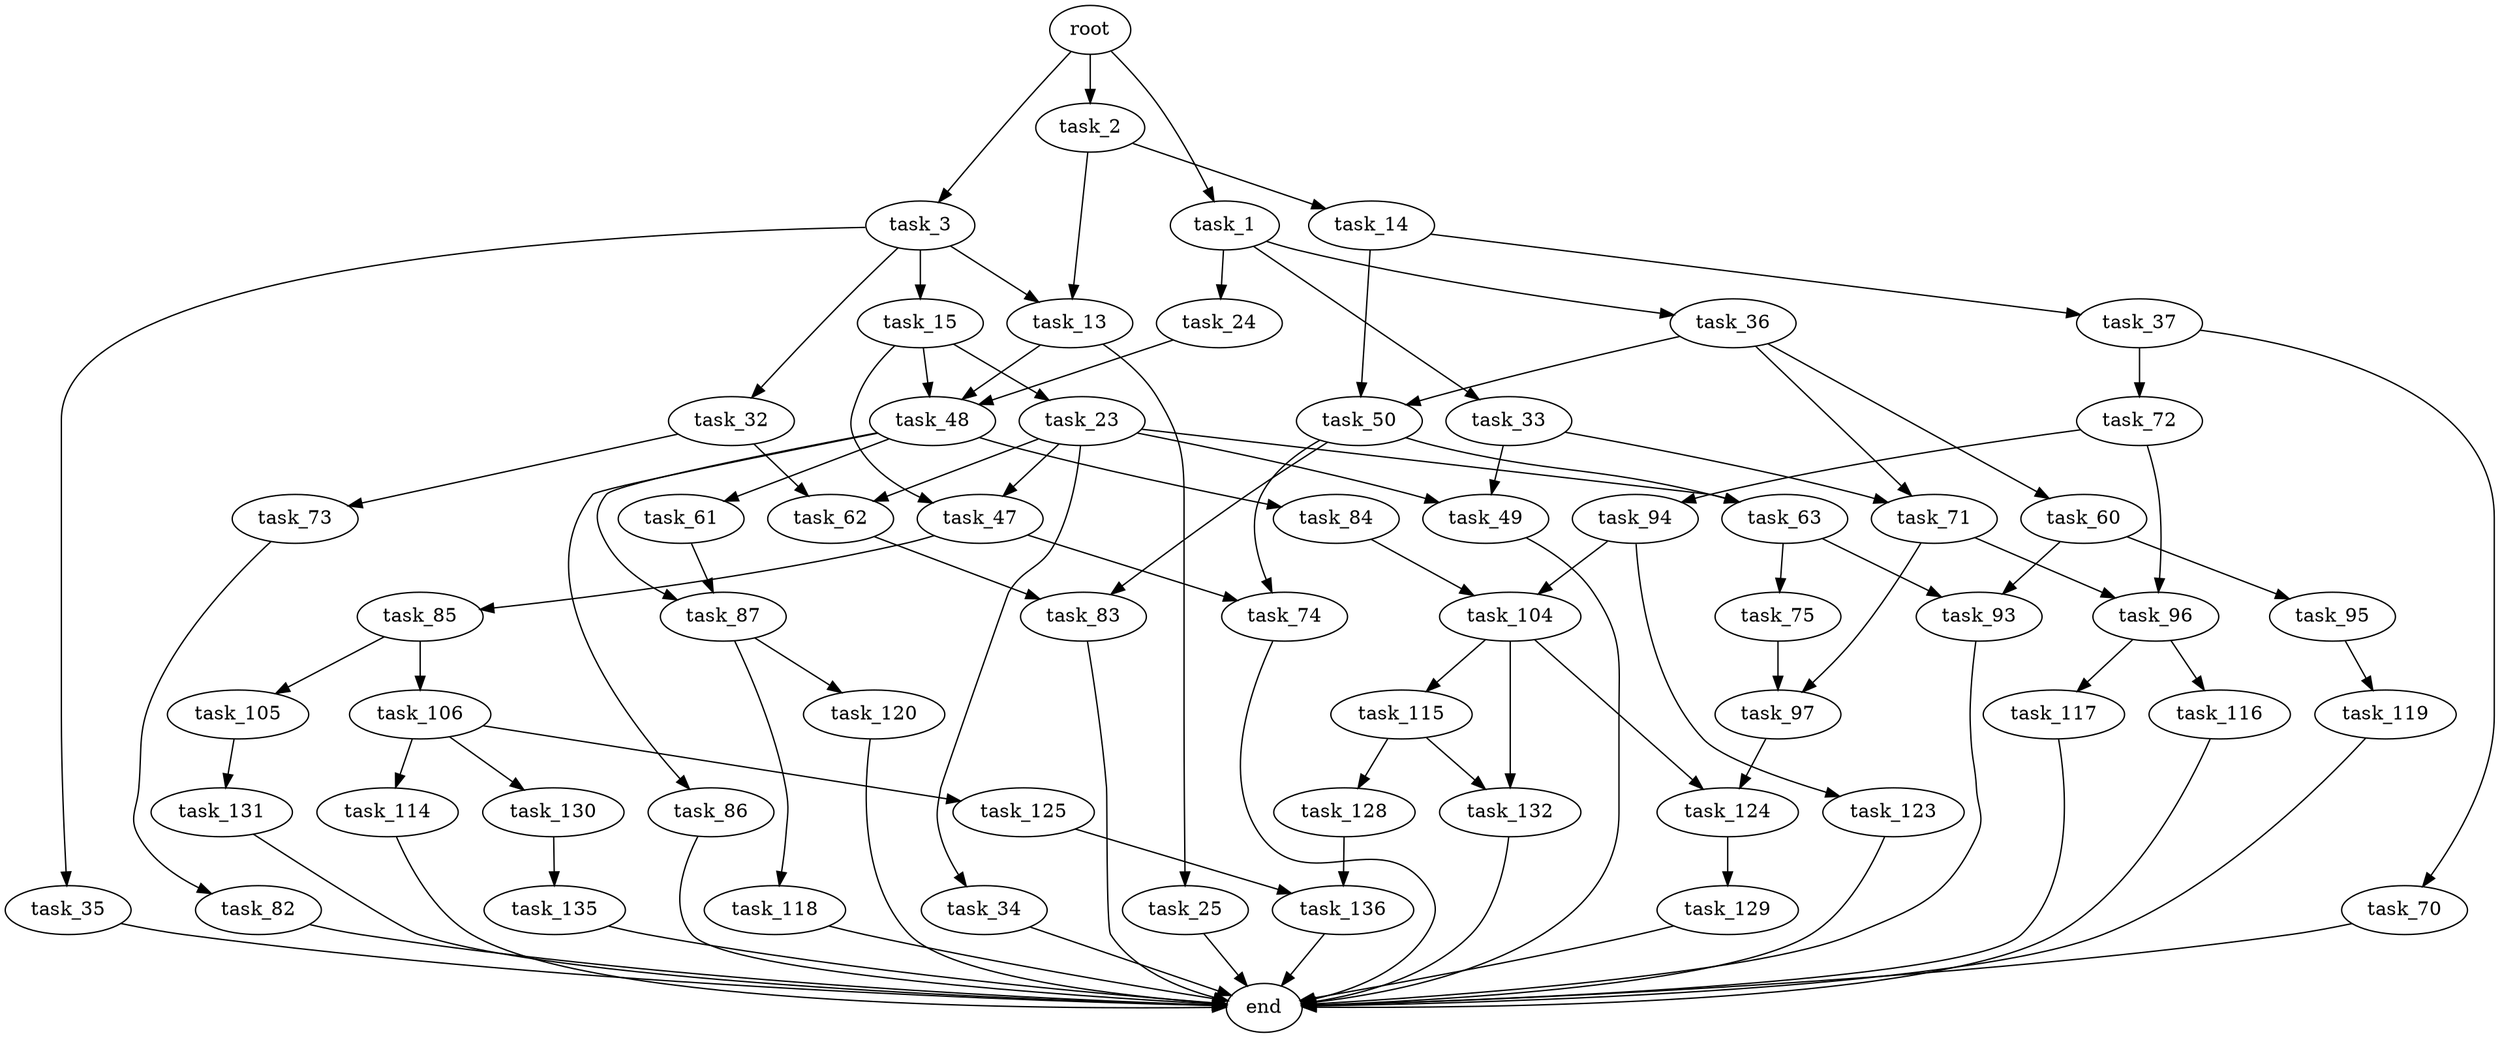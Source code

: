 digraph G {
  root [size="0.000000"];
  task_1 [size="1073741824000.000000"];
  task_2 [size="231928233984.000000"];
  task_3 [size="7231847375.000000"];
  task_24 [size="68719476736.000000"];
  task_33 [size="2021877058.000000"];
  task_36 [size="10785340548.000000"];
  task_13 [size="1073741824000.000000"];
  task_14 [size="556972516539.000000"];
  task_15 [size="134217728000.000000"];
  task_32 [size="782757789696.000000"];
  task_35 [size="28991029248.000000"];
  task_25 [size="472194428867.000000"];
  task_48 [size="11544627769.000000"];
  task_37 [size="233260604344.000000"];
  task_50 [size="231928233984.000000"];
  task_23 [size="8589934592.000000"];
  task_47 [size="1073741824000.000000"];
  task_34 [size="4779641977.000000"];
  task_49 [size="300479753670.000000"];
  task_62 [size="782757789696.000000"];
  task_63 [size="13655406216.000000"];
  end [size="0.000000"];
  task_73 [size="782757789696.000000"];
  task_71 [size="106278647095.000000"];
  task_60 [size="563218300252.000000"];
  task_70 [size="8589934592.000000"];
  task_72 [size="47510773226.000000"];
  task_74 [size="1073741824000.000000"];
  task_85 [size="1938267282.000000"];
  task_61 [size="17261024582.000000"];
  task_84 [size="64992638617.000000"];
  task_86 [size="1073741824000.000000"];
  task_87 [size="13430852216.000000"];
  task_83 [size="484519315467.000000"];
  task_93 [size="3749802527.000000"];
  task_95 [size="263372774337.000000"];
  task_75 [size="549755813888.000000"];
  task_96 [size="50491838671.000000"];
  task_97 [size="10536111049.000000"];
  task_94 [size="10835804422.000000"];
  task_82 [size="368293445632.000000"];
  task_104 [size="231928233984.000000"];
  task_105 [size="3655336299.000000"];
  task_106 [size="212189159468.000000"];
  task_118 [size="42917165819.000000"];
  task_120 [size="549755813888.000000"];
  task_123 [size="1493856259.000000"];
  task_119 [size="8589934592.000000"];
  task_116 [size="1858438443.000000"];
  task_117 [size="368293445632.000000"];
  task_124 [size="7063947252.000000"];
  task_115 [size="1073741824000.000000"];
  task_132 [size="17511537717.000000"];
  task_131 [size="231928233984.000000"];
  task_114 [size="28991029248.000000"];
  task_125 [size="7669602414.000000"];
  task_130 [size="231928233984.000000"];
  task_128 [size="306822067888.000000"];
  task_129 [size="132622934548.000000"];
  task_136 [size="201124372011.000000"];
  task_135 [size="132947982919.000000"];

  root -> task_1 [size="1.000000"];
  root -> task_2 [size="1.000000"];
  root -> task_3 [size="1.000000"];
  task_1 -> task_24 [size="838860800.000000"];
  task_1 -> task_33 [size="838860800.000000"];
  task_1 -> task_36 [size="838860800.000000"];
  task_2 -> task_13 [size="301989888.000000"];
  task_2 -> task_14 [size="301989888.000000"];
  task_3 -> task_13 [size="411041792.000000"];
  task_3 -> task_15 [size="411041792.000000"];
  task_3 -> task_32 [size="411041792.000000"];
  task_3 -> task_35 [size="411041792.000000"];
  task_24 -> task_48 [size="134217728.000000"];
  task_33 -> task_49 [size="33554432.000000"];
  task_33 -> task_71 [size="33554432.000000"];
  task_36 -> task_50 [size="209715200.000000"];
  task_36 -> task_60 [size="209715200.000000"];
  task_36 -> task_71 [size="209715200.000000"];
  task_13 -> task_25 [size="838860800.000000"];
  task_13 -> task_48 [size="838860800.000000"];
  task_14 -> task_37 [size="838860800.000000"];
  task_14 -> task_50 [size="838860800.000000"];
  task_15 -> task_23 [size="209715200.000000"];
  task_15 -> task_47 [size="209715200.000000"];
  task_15 -> task_48 [size="209715200.000000"];
  task_32 -> task_62 [size="679477248.000000"];
  task_32 -> task_73 [size="679477248.000000"];
  task_35 -> end [size="1.000000"];
  task_25 -> end [size="1.000000"];
  task_48 -> task_61 [size="838860800.000000"];
  task_48 -> task_84 [size="838860800.000000"];
  task_48 -> task_86 [size="838860800.000000"];
  task_48 -> task_87 [size="838860800.000000"];
  task_37 -> task_70 [size="411041792.000000"];
  task_37 -> task_72 [size="411041792.000000"];
  task_50 -> task_63 [size="301989888.000000"];
  task_50 -> task_74 [size="301989888.000000"];
  task_50 -> task_83 [size="301989888.000000"];
  task_23 -> task_34 [size="33554432.000000"];
  task_23 -> task_47 [size="33554432.000000"];
  task_23 -> task_49 [size="33554432.000000"];
  task_23 -> task_62 [size="33554432.000000"];
  task_23 -> task_63 [size="33554432.000000"];
  task_47 -> task_74 [size="838860800.000000"];
  task_47 -> task_85 [size="838860800.000000"];
  task_34 -> end [size="1.000000"];
  task_49 -> end [size="1.000000"];
  task_62 -> task_83 [size="679477248.000000"];
  task_63 -> task_75 [size="536870912.000000"];
  task_63 -> task_93 [size="536870912.000000"];
  task_73 -> task_82 [size="679477248.000000"];
  task_71 -> task_96 [size="75497472.000000"];
  task_71 -> task_97 [size="75497472.000000"];
  task_60 -> task_93 [size="411041792.000000"];
  task_60 -> task_95 [size="411041792.000000"];
  task_70 -> end [size="1.000000"];
  task_72 -> task_94 [size="75497472.000000"];
  task_72 -> task_96 [size="75497472.000000"];
  task_74 -> end [size="1.000000"];
  task_85 -> task_105 [size="33554432.000000"];
  task_85 -> task_106 [size="33554432.000000"];
  task_61 -> task_87 [size="536870912.000000"];
  task_84 -> task_104 [size="209715200.000000"];
  task_86 -> end [size="1.000000"];
  task_87 -> task_118 [size="301989888.000000"];
  task_87 -> task_120 [size="301989888.000000"];
  task_83 -> end [size="1.000000"];
  task_93 -> end [size="1.000000"];
  task_95 -> task_119 [size="209715200.000000"];
  task_75 -> task_97 [size="536870912.000000"];
  task_96 -> task_116 [size="75497472.000000"];
  task_96 -> task_117 [size="75497472.000000"];
  task_97 -> task_124 [size="209715200.000000"];
  task_94 -> task_104 [size="838860800.000000"];
  task_94 -> task_123 [size="838860800.000000"];
  task_82 -> end [size="1.000000"];
  task_104 -> task_115 [size="301989888.000000"];
  task_104 -> task_124 [size="301989888.000000"];
  task_104 -> task_132 [size="301989888.000000"];
  task_105 -> task_131 [size="75497472.000000"];
  task_106 -> task_114 [size="536870912.000000"];
  task_106 -> task_125 [size="536870912.000000"];
  task_106 -> task_130 [size="536870912.000000"];
  task_118 -> end [size="1.000000"];
  task_120 -> end [size="1.000000"];
  task_123 -> end [size="1.000000"];
  task_119 -> end [size="1.000000"];
  task_116 -> end [size="1.000000"];
  task_117 -> end [size="1.000000"];
  task_124 -> task_129 [size="134217728.000000"];
  task_115 -> task_128 [size="838860800.000000"];
  task_115 -> task_132 [size="838860800.000000"];
  task_132 -> end [size="1.000000"];
  task_131 -> end [size="1.000000"];
  task_114 -> end [size="1.000000"];
  task_125 -> task_136 [size="134217728.000000"];
  task_130 -> task_135 [size="301989888.000000"];
  task_128 -> task_136 [size="301989888.000000"];
  task_129 -> end [size="1.000000"];
  task_136 -> end [size="1.000000"];
  task_135 -> end [size="1.000000"];
}
